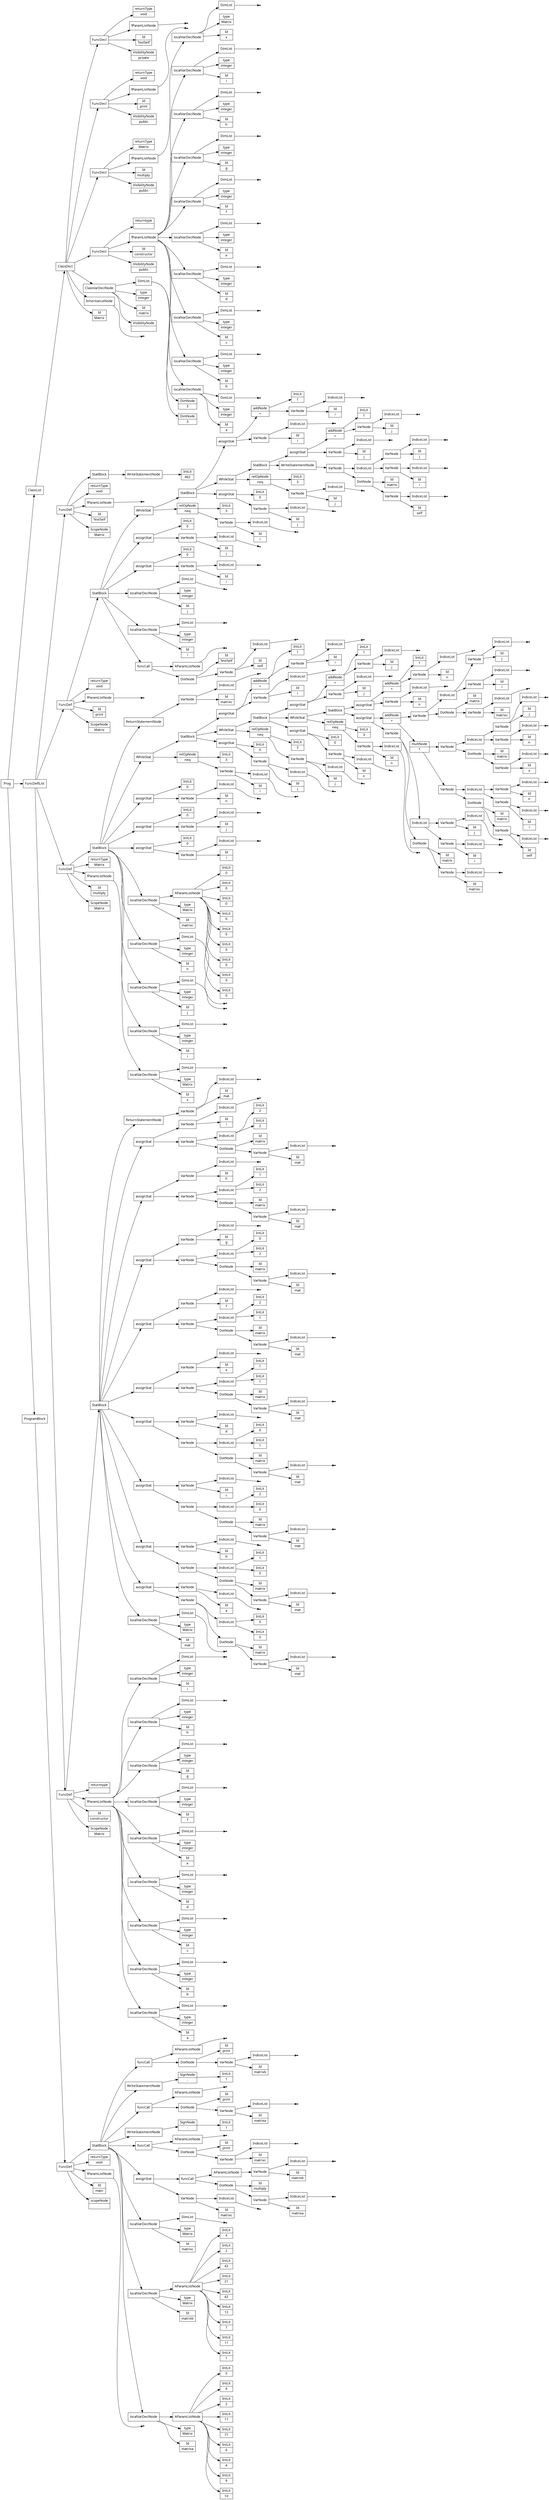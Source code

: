 digraph AST {
node [shape=record];
 node [fontname=Sans];charset="UTF-8" splines=true splines=spline rankdir =LR ordering="out"
1[label="scopeNode| "];
none3[shape="point"];
4[label="fParamListNode"];
4->none3;
5[label="returnType|void"];
7[label="Id|matrixa"];
8[label="type|Matrix"];
10[label="IntLit|10"];
11[label="IntLit|9"];
12[label="IntLit|4"];
13[label="IntLit|6"];
14[label="IntLit|71"];
15[label="IntLit|11"];
16[label="IntLit|2"];
17[label="IntLit|4"];
18[label="IntLit|5"];
19[label="AParamListNode"];
19->18;
19->17;
19->16;
19->15;
19->14;
19->13;
19->12;
19->11;
19->10;
20[label="localVarDeclNode"];
20->19;
20->8;
20->7;
21[label="Id|matrixb"];
22[label="type|Matrix"];
24[label="IntLit|1"];
25[label="IntLit|11"];
26[label="IntLit|7"];
27[label="IntLit|12"];
28[label="IntLit|42"];
29[label="IntLit|21"];
30[label="IntLit|42"];
31[label="IntLit|2"];
32[label="IntLit|4"];
33[label="AParamListNode"];
33->32;
33->31;
33->30;
33->29;
33->28;
33->27;
33->26;
33->25;
33->24;
34[label="localVarDeclNode"];
34->33;
34->22;
34->21;
35[label="Id|matrixc"];
36[label="type|Matrix"];
none38[shape="point"];
39[label="DimList"];
39->none38;
40[label="localVarDeclNode"];
40->39;
40->36;
40->35;
41[label="Id|matrixc"];
none43[shape="point"];
44[label="IndiceList"];
44->none43;
45[label="VarNode"];
45->44;
45->41;
46[label="Id|matrixa"];
none48[shape="point"];
49[label="IndiceList"];
49->none48;
50[label="VarNode"];
50->49;
50->46;
51[label="Id|multiply"];
52[label="DotNode"];
52->51;
52->50;
54[label="Id|matrixb"];
none56[shape="point"];
57[label="IndiceList"];
57->none56;
58[label="VarNode"];
58->57;
58->54;
59[label="AParamListNode"];
59->58;
60[label="funcCall"];
60->59;
60->52;
61[label="assignStat"];
61->60;
61->45;
62[label="Id|matrixc"];
none64[shape="point"];
65[label="IndiceList"];
65->none64;
66[label="VarNode"];
66->65;
66->62;
67[label="Id|print"];
68[label="DotNode"];
68->67;
68->66;
none70[shape="point"];
71[label="AParamListNode"];
71->none70;
72[label="funcCall"];
72->71;
72->68;
73[label="SignNode|-"];
74[label="IntLit|1"];
73->74;
75[label="WriteStatementNode"];
75->73;
76[label="Id|matrixa"];
none78[shape="point"];
79[label="IndiceList"];
79->none78;
80[label="VarNode"];
80->79;
80->76;
81[label="Id|print"];
82[label="DotNode"];
82->81;
82->80;
none84[shape="point"];
85[label="AParamListNode"];
85->none84;
86[label="funcCall"];
86->85;
86->82;
87[label="SignNode|-"];
88[label="IntLit|1"];
87->88;
89[label="WriteStatementNode"];
89->87;
90[label="Id|matrixb"];
none92[shape="point"];
93[label="IndiceList"];
93->none92;
94[label="VarNode"];
94->93;
94->90;
95[label="Id|print"];
96[label="DotNode"];
96->95;
96->94;
none98[shape="point"];
99[label="AParamListNode"];
99->none98;
100[label="funcCall"];
100->99;
100->96;
101[label="StatBlock"];
101->100;
101->89;
101->86;
101->75;
101->72;
101->61;
101->40;
101->34;
101->20;
102[label="FuncDef"];
0[label="Id|main"];
102->101;
102->5;
102->4;
102->0;
102->1;
103[label="Id|Matrix"];
none105[shape="point"];
106[label="InheritanceNode"];
106->none105;
107[label="VisibilityNode|"];
108[label="Id|matrix"];
109[label="type|integer"];
111[label="DimNode|3"];
112[label="DimNode|3"];
113[label="DimList"];
113->112;
113->111;
114[label="ClassVarDeclNode"];
114->113;
114->109;
114->108;
114->107;
115[label="VisibilityNode|public"];
116[label="Id|constructor"];
118[label="Id|a"];
119[label="type|integer"];
none121[shape="point"];
122[label="DimList"];
122->none121;
123[label="localVarDeclNode"];
123->122;
123->119;
123->118;
124[label="Id|b"];
125[label="type|integer"];
none127[shape="point"];
128[label="DimList"];
128->none127;
129[label="localVarDeclNode"];
129->128;
129->125;
129->124;
130[label="Id|c"];
131[label="type|integer"];
none133[shape="point"];
134[label="DimList"];
134->none133;
135[label="localVarDeclNode"];
135->134;
135->131;
135->130;
136[label="Id|d"];
137[label="type|integer"];
none139[shape="point"];
140[label="DimList"];
140->none139;
141[label="localVarDeclNode"];
141->140;
141->137;
141->136;
142[label="Id|e"];
143[label="type|integer"];
none145[shape="point"];
146[label="DimList"];
146->none145;
147[label="localVarDeclNode"];
147->146;
147->143;
147->142;
148[label="Id|f"];
149[label="type|integer"];
none151[shape="point"];
152[label="DimList"];
152->none151;
153[label="localVarDeclNode"];
153->152;
153->149;
153->148;
154[label="Id|g"];
155[label="type|integer"];
none157[shape="point"];
158[label="DimList"];
158->none157;
159[label="localVarDeclNode"];
159->158;
159->155;
159->154;
160[label="Id|h"];
161[label="type|integer"];
none163[shape="point"];
164[label="DimList"];
164->none163;
165[label="localVarDeclNode"];
165->164;
165->161;
165->160;
166[label="Id|i"];
167[label="type|integer"];
none169[shape="point"];
170[label="DimList"];
170->none169;
171[label="localVarDeclNode"];
171->170;
171->167;
171->166;
172[label="fParamListNode"];
172->171;
172->165;
172->159;
172->153;
172->147;
172->141;
172->135;
172->129;
172->123;
173[label="returntype| "];
174[label="FuncDecl"];
174->173;
174->172;
174->116;
174->115;
175[label="VisibilityNode|public"];
176[label="Id|multiply"];
178[label="Id|x"];
179[label="type|Matrix"];
none181[shape="point"];
182[label="DimList"];
182->none181;
183[label="localVarDeclNode"];
183->182;
183->179;
183->178;
184[label="fParamListNode"];
184->183;
185[label="returnType|Matrix"];
186[label="FuncDecl"];
186->185;
186->184;
186->176;
186->175;
187[label="VisibilityNode|public"];
188[label="Id|print"];
none190[shape="point"];
191[label="fParamListNode"];
191->none190;
192[label="returnType|void"];
193[label="FuncDecl"];
193->192;
193->191;
193->188;
193->187;
194[label="VisibilityNode|private"];
195[label="Id|TestSelf"];
none197[shape="point"];
198[label="fParamListNode"];
198->none197;
199[label="returnType|void"];
200[label="FuncDecl"];
200->199;
200->198;
200->195;
200->194;
201[label="ClassDecl"];
201->200;
201->193;
201->186;
201->174;
201->114;
201->106;
201->103;
203[label="Id|constructor"];
205[label="Id|a"];
206[label="type|integer"];
none208[shape="point"];
209[label="DimList"];
209->none208;
210[label="localVarDeclNode"];
210->209;
210->206;
210->205;
211[label="Id|b"];
212[label="type|integer"];
none214[shape="point"];
215[label="DimList"];
215->none214;
216[label="localVarDeclNode"];
216->215;
216->212;
216->211;
217[label="Id|c"];
218[label="type|integer"];
none220[shape="point"];
221[label="DimList"];
221->none220;
222[label="localVarDeclNode"];
222->221;
222->218;
222->217;
223[label="Id|d"];
224[label="type|integer"];
none226[shape="point"];
227[label="DimList"];
227->none226;
228[label="localVarDeclNode"];
228->227;
228->224;
228->223;
229[label="Id|e"];
230[label="type|integer"];
none232[shape="point"];
233[label="DimList"];
233->none232;
234[label="localVarDeclNode"];
234->233;
234->230;
234->229;
235[label="Id|f"];
236[label="type|integer"];
none238[shape="point"];
239[label="DimList"];
239->none238;
240[label="localVarDeclNode"];
240->239;
240->236;
240->235;
241[label="Id|g"];
242[label="type|integer"];
none244[shape="point"];
245[label="DimList"];
245->none244;
246[label="localVarDeclNode"];
246->245;
246->242;
246->241;
247[label="Id|h"];
248[label="type|integer"];
none250[shape="point"];
251[label="DimList"];
251->none250;
252[label="localVarDeclNode"];
252->251;
252->248;
252->247;
253[label="Id|i"];
254[label="type|integer"];
none256[shape="point"];
257[label="DimList"];
257->none256;
258[label="localVarDeclNode"];
258->257;
258->254;
258->253;
259[label="fParamListNode"];
259->258;
259->252;
259->246;
259->240;
259->234;
259->228;
259->222;
259->216;
259->210;
260[label="returntype| "];
262[label="Id|mat"];
263[label="type|Matrix"];
none265[shape="point"];
266[label="DimList"];
266->none265;
267[label="localVarDeclNode"];
267->266;
267->263;
267->262;
268[label="Id|mat"];
none270[shape="point"];
271[label="IndiceList"];
271->none270;
272[label="VarNode"];
272->271;
272->268;
273[label="Id|matrix"];
274[label="DotNode"];
274->273;
274->272;
276[label="IntLit|0"];
277[label="IntLit|0"];
278[label="IndiceList"];
278->277;
278->276;
279[label="VarNode"];
279->278;
279->274;
280[label="Id|a"];
none282[shape="point"];
283[label="IndiceList"];
283->none282;
284[label="VarNode"];
284->283;
284->280;
285[label="assignStat"];
285->284;
285->279;
286[label="Id|mat"];
none288[shape="point"];
289[label="IndiceList"];
289->none288;
290[label="VarNode"];
290->289;
290->286;
291[label="Id|matrix"];
292[label="DotNode"];
292->291;
292->290;
294[label="IntLit|0"];
295[label="IntLit|1"];
296[label="IndiceList"];
296->295;
296->294;
297[label="VarNode"];
297->296;
297->292;
298[label="Id|b"];
none300[shape="point"];
301[label="IndiceList"];
301->none300;
302[label="VarNode"];
302->301;
302->298;
303[label="assignStat"];
303->302;
303->297;
304[label="Id|mat"];
none306[shape="point"];
307[label="IndiceList"];
307->none306;
308[label="VarNode"];
308->307;
308->304;
309[label="Id|matrix"];
310[label="DotNode"];
310->309;
310->308;
312[label="IntLit|0"];
313[label="IntLit|2"];
314[label="IndiceList"];
314->313;
314->312;
315[label="VarNode"];
315->314;
315->310;
316[label="Id|c"];
none318[shape="point"];
319[label="IndiceList"];
319->none318;
320[label="VarNode"];
320->319;
320->316;
321[label="assignStat"];
321->320;
321->315;
322[label="Id|mat"];
none324[shape="point"];
325[label="IndiceList"];
325->none324;
326[label="VarNode"];
326->325;
326->322;
327[label="Id|matrix"];
328[label="DotNode"];
328->327;
328->326;
330[label="IntLit|1"];
331[label="IntLit|0"];
332[label="IndiceList"];
332->331;
332->330;
333[label="VarNode"];
333->332;
333->328;
334[label="Id|d"];
none336[shape="point"];
337[label="IndiceList"];
337->none336;
338[label="VarNode"];
338->337;
338->334;
339[label="assignStat"];
339->338;
339->333;
340[label="Id|mat"];
none342[shape="point"];
343[label="IndiceList"];
343->none342;
344[label="VarNode"];
344->343;
344->340;
345[label="Id|matrix"];
346[label="DotNode"];
346->345;
346->344;
348[label="IntLit|1"];
349[label="IntLit|1"];
350[label="IndiceList"];
350->349;
350->348;
351[label="VarNode"];
351->350;
351->346;
352[label="Id|e"];
none354[shape="point"];
355[label="IndiceList"];
355->none354;
356[label="VarNode"];
356->355;
356->352;
357[label="assignStat"];
357->356;
357->351;
358[label="Id|mat"];
none360[shape="point"];
361[label="IndiceList"];
361->none360;
362[label="VarNode"];
362->361;
362->358;
363[label="Id|matrix"];
364[label="DotNode"];
364->363;
364->362;
366[label="IntLit|1"];
367[label="IntLit|2"];
368[label="IndiceList"];
368->367;
368->366;
369[label="VarNode"];
369->368;
369->364;
370[label="Id|f"];
none372[shape="point"];
373[label="IndiceList"];
373->none372;
374[label="VarNode"];
374->373;
374->370;
375[label="assignStat"];
375->374;
375->369;
376[label="Id|mat"];
none378[shape="point"];
379[label="IndiceList"];
379->none378;
380[label="VarNode"];
380->379;
380->376;
381[label="Id|matrix"];
382[label="DotNode"];
382->381;
382->380;
384[label="IntLit|2"];
385[label="IntLit|0"];
386[label="IndiceList"];
386->385;
386->384;
387[label="VarNode"];
387->386;
387->382;
388[label="Id|g"];
none390[shape="point"];
391[label="IndiceList"];
391->none390;
392[label="VarNode"];
392->391;
392->388;
393[label="assignStat"];
393->392;
393->387;
394[label="Id|mat"];
none396[shape="point"];
397[label="IndiceList"];
397->none396;
398[label="VarNode"];
398->397;
398->394;
399[label="Id|matrix"];
400[label="DotNode"];
400->399;
400->398;
402[label="IntLit|2"];
403[label="IntLit|1"];
404[label="IndiceList"];
404->403;
404->402;
405[label="VarNode"];
405->404;
405->400;
406[label="Id|h"];
none408[shape="point"];
409[label="IndiceList"];
409->none408;
410[label="VarNode"];
410->409;
410->406;
411[label="assignStat"];
411->410;
411->405;
412[label="Id|mat"];
none414[shape="point"];
415[label="IndiceList"];
415->none414;
416[label="VarNode"];
416->415;
416->412;
417[label="Id|matrix"];
418[label="DotNode"];
418->417;
418->416;
420[label="IntLit|2"];
421[label="IntLit|2"];
422[label="IndiceList"];
422->421;
422->420;
423[label="VarNode"];
423->422;
423->418;
424[label="Id|i"];
none426[shape="point"];
427[label="IndiceList"];
427->none426;
428[label="VarNode"];
428->427;
428->424;
429[label="assignStat"];
429->428;
429->423;
430[label="Id|mat"];
none432[shape="point"];
433[label="IndiceList"];
433->none432;
434[label="VarNode"];
434->433;
434->430;
435[label="ReturnStatementNode"];
435->434;
436[label="StatBlock"];
436->435;
436->429;
436->411;
436->393;
436->375;
436->357;
436->339;
436->321;
436->303;
436->285;
436->267;
437[label="FuncDef"];
202[label="ScopeNode|Matrix"];
437->436;
437->260;
437->259;
437->203;
437->202;
439[label="Id|multiply"];
441[label="Id|x"];
442[label="type|Matrix"];
none444[shape="point"];
445[label="DimList"];
445->none444;
446[label="localVarDeclNode"];
446->445;
446->442;
446->441;
447[label="fParamListNode"];
447->446;
448[label="returnType|Matrix"];
450[label="Id|i"];
451[label="type|integer"];
none453[shape="point"];
454[label="DimList"];
454->none453;
455[label="localVarDeclNode"];
455->454;
455->451;
455->450;
456[label="Id|j"];
457[label="type|integer"];
none459[shape="point"];
460[label="DimList"];
460->none459;
461[label="localVarDeclNode"];
461->460;
461->457;
461->456;
462[label="Id|n"];
463[label="type|integer"];
none465[shape="point"];
466[label="DimList"];
466->none465;
467[label="localVarDeclNode"];
467->466;
467->463;
467->462;
468[label="Id|matrixc"];
469[label="type|Matrix"];
471[label="IntLit|0"];
472[label="IntLit|0"];
473[label="IntLit|0"];
474[label="IntLit|0"];
475[label="IntLit|0"];
476[label="IntLit|0"];
477[label="IntLit|0"];
478[label="IntLit|0"];
479[label="IntLit|0"];
480[label="AParamListNode"];
480->479;
480->478;
480->477;
480->476;
480->475;
480->474;
480->473;
480->472;
480->471;
481[label="localVarDeclNode"];
481->480;
481->469;
481->468;
482[label="Id|i"];
none484[shape="point"];
485[label="IndiceList"];
485->none484;
486[label="VarNode"];
486->485;
486->482;
487[label="IntLit|0"];
488[label="assignStat"];
488->487;
488->486;
489[label="Id|j"];
none491[shape="point"];
492[label="IndiceList"];
492->none491;
493[label="VarNode"];
493->492;
493->489;
494[label="IntLit|0"];
495[label="assignStat"];
495->494;
495->493;
496[label="Id|n"];
none498[shape="point"];
499[label="IndiceList"];
499->none498;
500[label="VarNode"];
500->499;
500->496;
501[label="IntLit|0"];
502[label="assignStat"];
502->501;
502->500;
503[label="Id|i"];
none505[shape="point"];
506[label="IndiceList"];
506->none505;
507[label="VarNode"];
507->506;
507->503;
508[label="relOpNode|neq"];
509[label="IntLit|3"];
508->509;
508->507;
511[label="Id|j"];
none513[shape="point"];
514[label="IndiceList"];
514->none513;
515[label="VarNode"];
515->514;
515->511;
516[label="IntLit|0"];
517[label="assignStat"];
517->516;
517->515;
518[label="Id|j"];
none520[shape="point"];
521[label="IndiceList"];
521->none520;
522[label="VarNode"];
522->521;
522->518;
523[label="relOpNode|neq"];
524[label="IntLit|3"];
523->524;
523->522;
526[label="Id|n"];
none528[shape="point"];
529[label="IndiceList"];
529->none528;
530[label="VarNode"];
530->529;
530->526;
531[label="IntLit|0"];
532[label="assignStat"];
532->531;
532->530;
533[label="Id|n"];
none535[shape="point"];
536[label="IndiceList"];
536->none535;
537[label="VarNode"];
537->536;
537->533;
538[label="relOpNode|neq"];
539[label="IntLit|3"];
538->539;
538->537;
541[label="Id|matrixc"];
none543[shape="point"];
544[label="IndiceList"];
544->none543;
545[label="VarNode"];
545->544;
545->541;
546[label="Id|matrix"];
547[label="DotNode"];
547->546;
547->545;
549[label="Id|i"];
none551[shape="point"];
552[label="IndiceList"];
552->none551;
553[label="VarNode"];
553->552;
553->549;
554[label="Id|j"];
none556[shape="point"];
557[label="IndiceList"];
557->none556;
558[label="VarNode"];
558->557;
558->554;
559[label="IndiceList"];
559->558;
559->553;
560[label="VarNode"];
560->559;
560->547;
561[label="Id|self"];
none563[shape="point"];
564[label="IndiceList"];
564->none563;
565[label="VarNode"];
565->564;
565->561;
566[label="Id|matrix"];
567[label="DotNode"];
567->566;
567->565;
569[label="Id|i"];
none571[shape="point"];
572[label="IndiceList"];
572->none571;
573[label="VarNode"];
573->572;
573->569;
574[label="Id|n"];
none576[shape="point"];
577[label="IndiceList"];
577->none576;
578[label="VarNode"];
578->577;
578->574;
579[label="IndiceList"];
579->578;
579->573;
580[label="VarNode"];
580->579;
580->567;
581[label="multNode|*"];
582[label="Id|x"];
none584[shape="point"];
585[label="IndiceList"];
585->none584;
586[label="VarNode"];
586->585;
586->582;
587[label="Id|matrix"];
588[label="DotNode"];
588->587;
588->586;
590[label="Id|n"];
none592[shape="point"];
593[label="IndiceList"];
593->none592;
594[label="VarNode"];
594->593;
594->590;
595[label="Id|j"];
none597[shape="point"];
598[label="IndiceList"];
598->none597;
599[label="VarNode"];
599->598;
599->595;
600[label="IndiceList"];
600->599;
600->594;
601[label="VarNode"];
601->600;
601->588;
581->601;
581->580;
602[label="addNode|+"];
603[label="Id|matrixc"];
none605[shape="point"];
606[label="IndiceList"];
606->none605;
607[label="VarNode"];
607->606;
607->603;
608[label="Id|matrix"];
609[label="DotNode"];
609->608;
609->607;
611[label="Id|i"];
none613[shape="point"];
614[label="IndiceList"];
614->none613;
615[label="VarNode"];
615->614;
615->611;
616[label="Id|j"];
none618[shape="point"];
619[label="IndiceList"];
619->none618;
620[label="VarNode"];
620->619;
620->616;
621[label="IndiceList"];
621->620;
621->615;
622[label="VarNode"];
622->621;
622->609;
602->622;
602->581;
623[label="assignStat"];
623->602;
623->560;
624[label="Id|n"];
none626[shape="point"];
627[label="IndiceList"];
627->none626;
628[label="VarNode"];
628->627;
628->624;
629[label="Id|n"];
none631[shape="point"];
632[label="IndiceList"];
632->none631;
633[label="VarNode"];
633->632;
633->629;
634[label="addNode|+"];
635[label="IntLit|1"];
634->635;
634->633;
636[label="assignStat"];
636->634;
636->628;
637[label="StatBlock"];
637->636;
637->623;
638[label="WhileStat"];
638->637;
638->538;
639[label="Id|j"];
none641[shape="point"];
642[label="IndiceList"];
642->none641;
643[label="VarNode"];
643->642;
643->639;
644[label="Id|j"];
none646[shape="point"];
647[label="IndiceList"];
647->none646;
648[label="VarNode"];
648->647;
648->644;
649[label="addNode|+"];
650[label="IntLit|1"];
649->650;
649->648;
651[label="assignStat"];
651->649;
651->643;
652[label="StatBlock"];
652->651;
652->638;
652->532;
653[label="WhileStat"];
653->652;
653->523;
654[label="Id|i"];
none656[shape="point"];
657[label="IndiceList"];
657->none656;
658[label="VarNode"];
658->657;
658->654;
659[label="Id|i"];
none661[shape="point"];
662[label="IndiceList"];
662->none661;
663[label="VarNode"];
663->662;
663->659;
664[label="addNode|+"];
665[label="IntLit|1"];
664->665;
664->663;
666[label="assignStat"];
666->664;
666->658;
667[label="StatBlock"];
667->666;
667->653;
667->517;
668[label="WhileStat"];
668->667;
668->508;
669[label="Id|matrixc"];
none671[shape="point"];
672[label="IndiceList"];
672->none671;
673[label="VarNode"];
673->672;
673->669;
674[label="ReturnStatementNode"];
674->673;
675[label="StatBlock"];
675->674;
675->668;
675->502;
675->495;
675->488;
675->481;
675->467;
675->461;
675->455;
676[label="FuncDef"];
438[label="ScopeNode|Matrix"];
676->675;
676->448;
676->447;
676->439;
676->438;
678[label="Id|print"];
none680[shape="point"];
681[label="fParamListNode"];
681->none680;
682[label="returnType|void"];
684[label="Id|self"];
none686[shape="point"];
687[label="IndiceList"];
687->none686;
688[label="VarNode"];
688->687;
688->684;
689[label="Id|TestSelf"];
690[label="DotNode"];
690->689;
690->688;
none692[shape="point"];
693[label="AParamListNode"];
693->none692;
694[label="funcCall"];
694->693;
694->690;
695[label="Id|i"];
696[label="type|integer"];
none698[shape="point"];
699[label="DimList"];
699->none698;
700[label="localVarDeclNode"];
700->699;
700->696;
700->695;
701[label="Id|j"];
702[label="type|integer"];
none704[shape="point"];
705[label="DimList"];
705->none704;
706[label="localVarDeclNode"];
706->705;
706->702;
706->701;
707[label="Id|i"];
none709[shape="point"];
710[label="IndiceList"];
710->none709;
711[label="VarNode"];
711->710;
711->707;
712[label="IntLit|0"];
713[label="assignStat"];
713->712;
713->711;
714[label="Id|j"];
none716[shape="point"];
717[label="IndiceList"];
717->none716;
718[label="VarNode"];
718->717;
718->714;
719[label="IntLit|0"];
720[label="assignStat"];
720->719;
720->718;
721[label="Id|i"];
none723[shape="point"];
724[label="IndiceList"];
724->none723;
725[label="VarNode"];
725->724;
725->721;
726[label="relOpNode|neq"];
727[label="IntLit|3"];
726->727;
726->725;
729[label="Id|j"];
none731[shape="point"];
732[label="IndiceList"];
732->none731;
733[label="VarNode"];
733->732;
733->729;
734[label="IntLit|0"];
735[label="assignStat"];
735->734;
735->733;
736[label="Id|j"];
none738[shape="point"];
739[label="IndiceList"];
739->none738;
740[label="VarNode"];
740->739;
740->736;
741[label="relOpNode|neq"];
742[label="IntLit|3"];
741->742;
741->740;
744[label="Id|self"];
none746[shape="point"];
747[label="IndiceList"];
747->none746;
748[label="VarNode"];
748->747;
748->744;
749[label="Id|matrix"];
750[label="DotNode"];
750->749;
750->748;
752[label="Id|i"];
none754[shape="point"];
755[label="IndiceList"];
755->none754;
756[label="VarNode"];
756->755;
756->752;
757[label="Id|j"];
none759[shape="point"];
760[label="IndiceList"];
760->none759;
761[label="VarNode"];
761->760;
761->757;
762[label="IndiceList"];
762->761;
762->756;
763[label="VarNode"];
763->762;
763->750;
764[label="WriteStatementNode"];
764->763;
765[label="Id|j"];
none767[shape="point"];
768[label="IndiceList"];
768->none767;
769[label="VarNode"];
769->768;
769->765;
770[label="Id|j"];
none772[shape="point"];
773[label="IndiceList"];
773->none772;
774[label="VarNode"];
774->773;
774->770;
775[label="addNode|+"];
776[label="IntLit|1"];
775->776;
775->774;
777[label="assignStat"];
777->775;
777->769;
778[label="StatBlock"];
778->777;
778->764;
779[label="WhileStat"];
779->778;
779->741;
780[label="Id|i"];
none782[shape="point"];
783[label="IndiceList"];
783->none782;
784[label="VarNode"];
784->783;
784->780;
785[label="Id|i"];
none787[shape="point"];
788[label="IndiceList"];
788->none787;
789[label="VarNode"];
789->788;
789->785;
790[label="addNode|+"];
791[label="IntLit|1"];
790->791;
790->789;
792[label="assignStat"];
792->790;
792->784;
793[label="StatBlock"];
793->792;
793->779;
793->735;
794[label="WhileStat"];
794->793;
794->726;
795[label="StatBlock"];
795->794;
795->720;
795->713;
795->706;
795->700;
795->694;
796[label="FuncDef"];
677[label="ScopeNode|Matrix"];
796->795;
796->682;
796->681;
796->678;
796->677;
798[label="Id|TestSelf"];
none800[shape="point"];
801[label="fParamListNode"];
801->none800;
802[label="returnType|void"];
804[label="IntLit|462"];
805[label="WriteStatementNode"];
805->804;
806[label="StatBlock"];
806->805;
807[label="FuncDef"];
797[label="ScopeNode|Matrix"];
807->806;
807->802;
807->801;
807->798;
807->797;
808[label="ClassList"];
809[label="FuncDeflList"];
810[label="Prog"];
811[label="ProgramBlock"];
809->807;
809->796;
809->676;
809->437;
808->201;
811->102;
810->808;
810->809;
810->811;
}